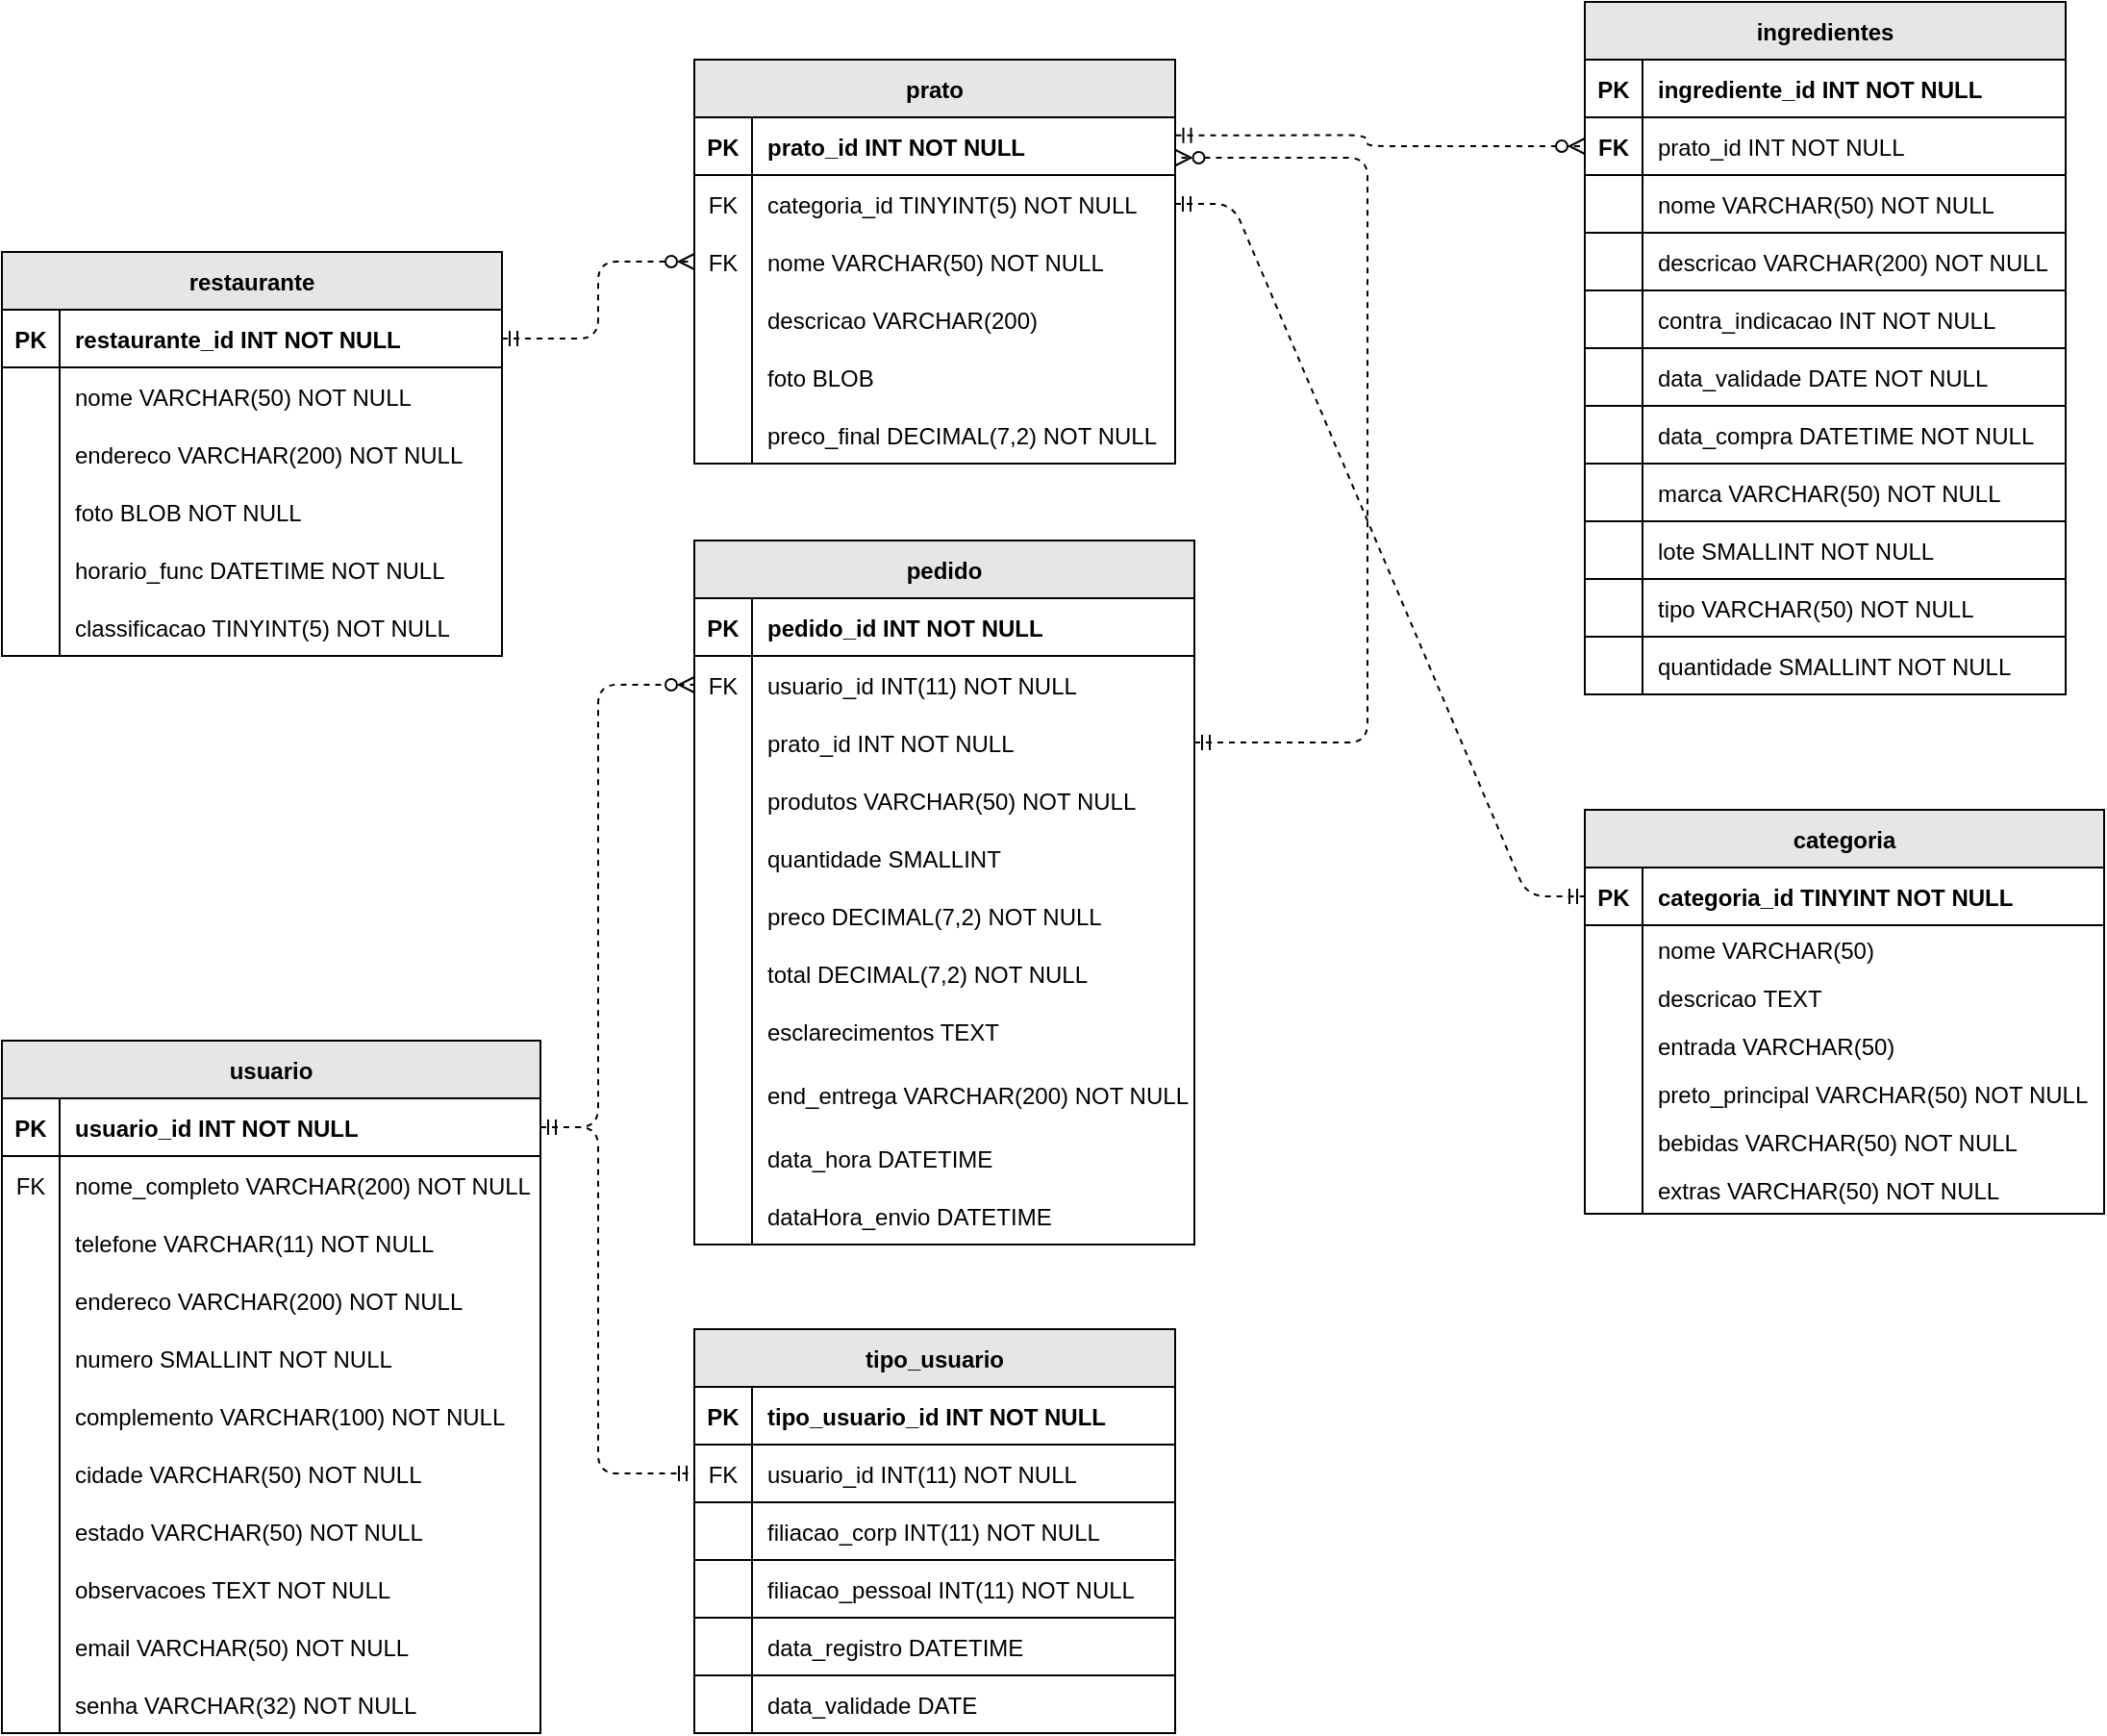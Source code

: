 <mxfile version="20.0.4" type="device"><diagram id="C5RBs43oDa-KdzZeNtuy" name="Page-1"><mxGraphModel dx="2642" dy="603" grid="1" gridSize="10" guides="1" tooltips="1" connect="1" arrows="1" fold="1" page="1" pageScale="1" pageWidth="827" pageHeight="1169" math="0" shadow="0"><root><mxCell id="WIyWlLk6GJQsqaUBKTNV-0"/><mxCell id="WIyWlLk6GJQsqaUBKTNV-1" parent="WIyWlLk6GJQsqaUBKTNV-0"/><mxCell id="gjnjmt6I-e0kpLmhtZP1-123" value="prato" style="shape=table;startSize=30;container=1;collapsible=1;childLayout=tableLayout;fixedRows=1;rowLines=0;fontStyle=1;align=center;resizeLast=1;fillColor=#E6E6E6;fontColor=#000000;strokeColor=#000000;" vertex="1" parent="WIyWlLk6GJQsqaUBKTNV-1"><mxGeometry x="-1290" y="40" width="250" height="210" as="geometry"><mxRectangle x="310" y="110" width="70" height="30" as="alternateBounds"/></mxGeometry></mxCell><mxCell id="gjnjmt6I-e0kpLmhtZP1-124" value="" style="shape=partialRectangle;collapsible=0;dropTarget=0;pointerEvents=0;fillColor=none;points=[[0,0.5],[1,0.5]];portConstraint=eastwest;top=0;left=0;right=0;bottom=1;" vertex="1" parent="gjnjmt6I-e0kpLmhtZP1-123"><mxGeometry y="30" width="250" height="30" as="geometry"/></mxCell><mxCell id="gjnjmt6I-e0kpLmhtZP1-125" value="PK" style="shape=partialRectangle;overflow=hidden;connectable=0;fillColor=none;top=0;left=0;bottom=0;right=0;fontStyle=1;" vertex="1" parent="gjnjmt6I-e0kpLmhtZP1-124"><mxGeometry width="30" height="30" as="geometry"><mxRectangle width="30" height="30" as="alternateBounds"/></mxGeometry></mxCell><mxCell id="gjnjmt6I-e0kpLmhtZP1-126" value="prato_id INT NOT NULL" style="shape=partialRectangle;overflow=hidden;connectable=0;fillColor=none;top=0;left=0;bottom=0;right=0;align=left;spacingLeft=6;fontStyle=1;" vertex="1" parent="gjnjmt6I-e0kpLmhtZP1-124"><mxGeometry x="30" width="220" height="30" as="geometry"><mxRectangle width="220" height="30" as="alternateBounds"/></mxGeometry></mxCell><mxCell id="gjnjmt6I-e0kpLmhtZP1-227" value="" style="shape=partialRectangle;collapsible=0;dropTarget=0;pointerEvents=0;fillColor=none;points=[[0,0.5],[1,0.5]];portConstraint=eastwest;top=0;left=0;right=0;bottom=0;" vertex="1" parent="gjnjmt6I-e0kpLmhtZP1-123"><mxGeometry y="60" width="250" height="30" as="geometry"/></mxCell><mxCell id="gjnjmt6I-e0kpLmhtZP1-228" value="FK" style="shape=partialRectangle;overflow=hidden;connectable=0;fillColor=none;top=0;left=0;bottom=0;right=0;" vertex="1" parent="gjnjmt6I-e0kpLmhtZP1-227"><mxGeometry width="30" height="30" as="geometry"><mxRectangle width="30" height="30" as="alternateBounds"/></mxGeometry></mxCell><mxCell id="gjnjmt6I-e0kpLmhtZP1-229" value="categoria_id TINYINT(5) NOT NULL" style="shape=partialRectangle;overflow=hidden;connectable=0;fillColor=none;top=0;left=0;bottom=0;right=0;align=left;spacingLeft=6;" vertex="1" parent="gjnjmt6I-e0kpLmhtZP1-227"><mxGeometry x="30" width="220" height="30" as="geometry"><mxRectangle width="220" height="30" as="alternateBounds"/></mxGeometry></mxCell><mxCell id="gjnjmt6I-e0kpLmhtZP1-130" value="" style="shape=partialRectangle;collapsible=0;dropTarget=0;pointerEvents=0;fillColor=none;points=[[0,0.5],[1,0.5]];portConstraint=eastwest;top=0;left=0;right=0;bottom=0;" vertex="1" parent="gjnjmt6I-e0kpLmhtZP1-123"><mxGeometry y="90" width="250" height="30" as="geometry"/></mxCell><mxCell id="gjnjmt6I-e0kpLmhtZP1-131" value="FK" style="shape=partialRectangle;overflow=hidden;connectable=0;fillColor=none;top=0;left=0;bottom=0;right=0;" vertex="1" parent="gjnjmt6I-e0kpLmhtZP1-130"><mxGeometry width="30" height="30" as="geometry"><mxRectangle width="30" height="30" as="alternateBounds"/></mxGeometry></mxCell><mxCell id="gjnjmt6I-e0kpLmhtZP1-132" value="nome VARCHAR(50) NOT NULL" style="shape=partialRectangle;overflow=hidden;connectable=0;fillColor=none;top=0;left=0;bottom=0;right=0;align=left;spacingLeft=6;" vertex="1" parent="gjnjmt6I-e0kpLmhtZP1-130"><mxGeometry x="30" width="220" height="30" as="geometry"><mxRectangle width="220" height="30" as="alternateBounds"/></mxGeometry></mxCell><mxCell id="gjnjmt6I-e0kpLmhtZP1-218" value="" style="shape=partialRectangle;collapsible=0;dropTarget=0;pointerEvents=0;fillColor=none;points=[[0,0.5],[1,0.5]];portConstraint=eastwest;top=0;left=0;right=0;bottom=0;" vertex="1" parent="gjnjmt6I-e0kpLmhtZP1-123"><mxGeometry y="120" width="250" height="30" as="geometry"/></mxCell><mxCell id="gjnjmt6I-e0kpLmhtZP1-219" value="" style="shape=partialRectangle;overflow=hidden;connectable=0;fillColor=none;top=0;left=0;bottom=0;right=0;" vertex="1" parent="gjnjmt6I-e0kpLmhtZP1-218"><mxGeometry width="30" height="30" as="geometry"><mxRectangle width="30" height="30" as="alternateBounds"/></mxGeometry></mxCell><mxCell id="gjnjmt6I-e0kpLmhtZP1-220" value="descricao VARCHAR(200)" style="shape=partialRectangle;overflow=hidden;connectable=0;fillColor=none;top=0;left=0;bottom=0;right=0;align=left;spacingLeft=6;" vertex="1" parent="gjnjmt6I-e0kpLmhtZP1-218"><mxGeometry x="30" width="220" height="30" as="geometry"><mxRectangle width="220" height="30" as="alternateBounds"/></mxGeometry></mxCell><mxCell id="gjnjmt6I-e0kpLmhtZP1-221" value="" style="shape=partialRectangle;collapsible=0;dropTarget=0;pointerEvents=0;fillColor=none;points=[[0,0.5],[1,0.5]];portConstraint=eastwest;top=0;left=0;right=0;bottom=0;" vertex="1" parent="gjnjmt6I-e0kpLmhtZP1-123"><mxGeometry y="150" width="250" height="30" as="geometry"/></mxCell><mxCell id="gjnjmt6I-e0kpLmhtZP1-222" value="" style="shape=partialRectangle;overflow=hidden;connectable=0;fillColor=none;top=0;left=0;bottom=0;right=0;" vertex="1" parent="gjnjmt6I-e0kpLmhtZP1-221"><mxGeometry width="30" height="30" as="geometry"><mxRectangle width="30" height="30" as="alternateBounds"/></mxGeometry></mxCell><mxCell id="gjnjmt6I-e0kpLmhtZP1-223" value="foto BLOB" style="shape=partialRectangle;overflow=hidden;connectable=0;fillColor=none;top=0;left=0;bottom=0;right=0;align=left;spacingLeft=6;" vertex="1" parent="gjnjmt6I-e0kpLmhtZP1-221"><mxGeometry x="30" width="220" height="30" as="geometry"><mxRectangle width="220" height="30" as="alternateBounds"/></mxGeometry></mxCell><mxCell id="gjnjmt6I-e0kpLmhtZP1-224" value="" style="shape=partialRectangle;collapsible=0;dropTarget=0;pointerEvents=0;fillColor=none;points=[[0,0.5],[1,0.5]];portConstraint=eastwest;top=0;left=0;right=0;bottom=0;" vertex="1" parent="gjnjmt6I-e0kpLmhtZP1-123"><mxGeometry y="180" width="250" height="30" as="geometry"/></mxCell><mxCell id="gjnjmt6I-e0kpLmhtZP1-225" value="" style="shape=partialRectangle;overflow=hidden;connectable=0;fillColor=none;top=0;left=0;bottom=0;right=0;" vertex="1" parent="gjnjmt6I-e0kpLmhtZP1-224"><mxGeometry width="30" height="30" as="geometry"><mxRectangle width="30" height="30" as="alternateBounds"/></mxGeometry></mxCell><mxCell id="gjnjmt6I-e0kpLmhtZP1-226" value="preco_final DECIMAL(7,2) NOT NULL" style="shape=partialRectangle;overflow=hidden;connectable=0;fillColor=none;top=0;left=0;bottom=0;right=0;align=left;spacingLeft=6;" vertex="1" parent="gjnjmt6I-e0kpLmhtZP1-224"><mxGeometry x="30" width="220" height="30" as="geometry"><mxRectangle width="220" height="30" as="alternateBounds"/></mxGeometry></mxCell><mxCell id="gjnjmt6I-e0kpLmhtZP1-133" value="restaurante" style="shape=table;startSize=30;container=10;collapsible=1;childLayout=tableLayout;fixedRows=1;rowLines=0;fontStyle=1;align=center;resizeLast=1;fillColor=#E6E6E6;strokeColor=#000000;" vertex="1" parent="WIyWlLk6GJQsqaUBKTNV-1"><mxGeometry x="-1650" y="140" width="260" height="210" as="geometry"><mxRectangle y="330" width="80" height="30" as="alternateBounds"/></mxGeometry></mxCell><mxCell id="gjnjmt6I-e0kpLmhtZP1-134" value="" style="shape=partialRectangle;collapsible=0;dropTarget=0;pointerEvents=0;fillColor=none;points=[[0,0.5],[1,0.5]];portConstraint=eastwest;top=0;left=0;right=0;bottom=1;" vertex="1" parent="gjnjmt6I-e0kpLmhtZP1-133"><mxGeometry y="30" width="260" height="30" as="geometry"/></mxCell><mxCell id="gjnjmt6I-e0kpLmhtZP1-135" value="PK" style="shape=partialRectangle;overflow=hidden;connectable=0;fillColor=none;top=0;left=0;bottom=0;right=0;fontStyle=1;" vertex="1" parent="gjnjmt6I-e0kpLmhtZP1-134"><mxGeometry width="30" height="30" as="geometry"><mxRectangle width="30" height="30" as="alternateBounds"/></mxGeometry></mxCell><mxCell id="gjnjmt6I-e0kpLmhtZP1-136" value="restaurante_id INT NOT NULL" style="shape=partialRectangle;overflow=hidden;connectable=0;fillColor=none;top=0;left=0;bottom=0;right=0;align=left;spacingLeft=6;fontStyle=1;" vertex="1" parent="gjnjmt6I-e0kpLmhtZP1-134"><mxGeometry x="30" width="230" height="30" as="geometry"><mxRectangle width="230" height="30" as="alternateBounds"/></mxGeometry></mxCell><mxCell id="gjnjmt6I-e0kpLmhtZP1-137" value="" style="shape=partialRectangle;collapsible=0;dropTarget=0;pointerEvents=0;fillColor=none;points=[[0,0.5],[1,0.5]];portConstraint=eastwest;top=0;left=0;right=0;bottom=0;" vertex="1" parent="gjnjmt6I-e0kpLmhtZP1-133"><mxGeometry y="60" width="260" height="30" as="geometry"/></mxCell><mxCell id="gjnjmt6I-e0kpLmhtZP1-138" value="" style="shape=partialRectangle;overflow=hidden;connectable=0;fillColor=none;top=0;left=0;bottom=0;right=0;" vertex="1" parent="gjnjmt6I-e0kpLmhtZP1-137"><mxGeometry width="30" height="30" as="geometry"><mxRectangle width="30" height="30" as="alternateBounds"/></mxGeometry></mxCell><mxCell id="gjnjmt6I-e0kpLmhtZP1-139" value="nome VARCHAR(50) NOT NULL" style="shape=partialRectangle;overflow=hidden;connectable=0;fillColor=none;top=0;left=0;bottom=0;right=0;align=left;spacingLeft=6;" vertex="1" parent="gjnjmt6I-e0kpLmhtZP1-137"><mxGeometry x="30" width="230" height="30" as="geometry"><mxRectangle width="230" height="30" as="alternateBounds"/></mxGeometry></mxCell><mxCell id="gjnjmt6I-e0kpLmhtZP1-206" value="" style="shape=partialRectangle;collapsible=0;dropTarget=0;pointerEvents=0;fillColor=none;points=[[0,0.5],[1,0.5]];portConstraint=eastwest;top=0;left=0;right=0;bottom=0;" vertex="1" parent="gjnjmt6I-e0kpLmhtZP1-133"><mxGeometry y="90" width="260" height="30" as="geometry"/></mxCell><mxCell id="gjnjmt6I-e0kpLmhtZP1-207" value="" style="shape=partialRectangle;overflow=hidden;connectable=0;fillColor=none;top=0;left=0;bottom=0;right=0;" vertex="1" parent="gjnjmt6I-e0kpLmhtZP1-206"><mxGeometry width="30" height="30" as="geometry"><mxRectangle width="30" height="30" as="alternateBounds"/></mxGeometry></mxCell><mxCell id="gjnjmt6I-e0kpLmhtZP1-208" value="endereco VARCHAR(200) NOT NULL" style="shape=partialRectangle;overflow=hidden;connectable=0;fillColor=none;top=0;left=0;bottom=0;right=0;align=left;spacingLeft=6;" vertex="1" parent="gjnjmt6I-e0kpLmhtZP1-206"><mxGeometry x="30" width="230" height="30" as="geometry"><mxRectangle width="230" height="30" as="alternateBounds"/></mxGeometry></mxCell><mxCell id="gjnjmt6I-e0kpLmhtZP1-209" value="" style="shape=partialRectangle;collapsible=0;dropTarget=0;pointerEvents=0;fillColor=none;points=[[0,0.5],[1,0.5]];portConstraint=eastwest;top=0;left=0;right=0;bottom=0;" vertex="1" parent="gjnjmt6I-e0kpLmhtZP1-133"><mxGeometry y="120" width="260" height="30" as="geometry"/></mxCell><mxCell id="gjnjmt6I-e0kpLmhtZP1-210" value="" style="shape=partialRectangle;overflow=hidden;connectable=0;fillColor=none;top=0;left=0;bottom=0;right=0;" vertex="1" parent="gjnjmt6I-e0kpLmhtZP1-209"><mxGeometry width="30" height="30" as="geometry"><mxRectangle width="30" height="30" as="alternateBounds"/></mxGeometry></mxCell><mxCell id="gjnjmt6I-e0kpLmhtZP1-211" value="foto BLOB NOT NULL" style="shape=partialRectangle;overflow=hidden;connectable=0;fillColor=none;top=0;left=0;bottom=0;right=0;align=left;spacingLeft=6;" vertex="1" parent="gjnjmt6I-e0kpLmhtZP1-209"><mxGeometry x="30" width="230" height="30" as="geometry"><mxRectangle width="230" height="30" as="alternateBounds"/></mxGeometry></mxCell><mxCell id="gjnjmt6I-e0kpLmhtZP1-212" value="" style="shape=partialRectangle;collapsible=0;dropTarget=0;pointerEvents=0;fillColor=none;points=[[0,0.5],[1,0.5]];portConstraint=eastwest;top=0;left=0;right=0;bottom=0;" vertex="1" parent="gjnjmt6I-e0kpLmhtZP1-133"><mxGeometry y="150" width="260" height="30" as="geometry"/></mxCell><mxCell id="gjnjmt6I-e0kpLmhtZP1-213" value="" style="shape=partialRectangle;overflow=hidden;connectable=0;fillColor=none;top=0;left=0;bottom=0;right=0;" vertex="1" parent="gjnjmt6I-e0kpLmhtZP1-212"><mxGeometry width="30" height="30" as="geometry"><mxRectangle width="30" height="30" as="alternateBounds"/></mxGeometry></mxCell><mxCell id="gjnjmt6I-e0kpLmhtZP1-214" value="horario_func DATETIME NOT NULL" style="shape=partialRectangle;overflow=hidden;connectable=0;fillColor=none;top=0;left=0;bottom=0;right=0;align=left;spacingLeft=6;" vertex="1" parent="gjnjmt6I-e0kpLmhtZP1-212"><mxGeometry x="30" width="230" height="30" as="geometry"><mxRectangle width="230" height="30" as="alternateBounds"/></mxGeometry></mxCell><mxCell id="gjnjmt6I-e0kpLmhtZP1-215" value="" style="shape=partialRectangle;collapsible=0;dropTarget=0;pointerEvents=0;fillColor=none;points=[[0,0.5],[1,0.5]];portConstraint=eastwest;top=0;left=0;right=0;bottom=0;" vertex="1" parent="gjnjmt6I-e0kpLmhtZP1-133"><mxGeometry y="180" width="260" height="30" as="geometry"/></mxCell><mxCell id="gjnjmt6I-e0kpLmhtZP1-216" value="" style="shape=partialRectangle;overflow=hidden;connectable=0;fillColor=none;top=0;left=0;bottom=0;right=0;" vertex="1" parent="gjnjmt6I-e0kpLmhtZP1-215"><mxGeometry width="30" height="30" as="geometry"><mxRectangle width="30" height="30" as="alternateBounds"/></mxGeometry></mxCell><mxCell id="gjnjmt6I-e0kpLmhtZP1-217" value="classificacao TINYINT(5) NOT NULL" style="shape=partialRectangle;overflow=hidden;connectable=0;fillColor=none;top=0;left=0;bottom=0;right=0;align=left;spacingLeft=6;" vertex="1" parent="gjnjmt6I-e0kpLmhtZP1-215"><mxGeometry x="30" width="230" height="30" as="geometry"><mxRectangle width="230" height="30" as="alternateBounds"/></mxGeometry></mxCell><mxCell id="gjnjmt6I-e0kpLmhtZP1-140" value="categoria" style="shape=table;startSize=30;container=1;collapsible=1;childLayout=tableLayout;fixedRows=1;rowLines=0;fontStyle=1;align=center;resizeLast=1;fillColor=#E6E6E6;strokeColor=#000000;" vertex="1" parent="WIyWlLk6GJQsqaUBKTNV-1"><mxGeometry x="-827" y="430" width="270" height="210" as="geometry"><mxRectangle x="670" y="330" width="70" height="30" as="alternateBounds"/></mxGeometry></mxCell><mxCell id="gjnjmt6I-e0kpLmhtZP1-141" value="" style="shape=partialRectangle;collapsible=0;dropTarget=0;pointerEvents=0;fillColor=none;points=[[0,0.5],[1,0.5]];portConstraint=eastwest;top=0;left=0;right=0;bottom=1;" vertex="1" parent="gjnjmt6I-e0kpLmhtZP1-140"><mxGeometry y="30" width="270" height="30" as="geometry"/></mxCell><mxCell id="gjnjmt6I-e0kpLmhtZP1-142" value="PK" style="shape=partialRectangle;overflow=hidden;connectable=0;fillColor=none;top=0;left=0;bottom=0;right=0;fontStyle=1;" vertex="1" parent="gjnjmt6I-e0kpLmhtZP1-141"><mxGeometry width="30" height="30" as="geometry"><mxRectangle width="30" height="30" as="alternateBounds"/></mxGeometry></mxCell><mxCell id="gjnjmt6I-e0kpLmhtZP1-143" value="categoria_id TINYINT NOT NULL" style="shape=partialRectangle;overflow=hidden;connectable=0;fillColor=none;top=0;left=0;bottom=0;right=0;align=left;spacingLeft=6;fontStyle=1;" vertex="1" parent="gjnjmt6I-e0kpLmhtZP1-141"><mxGeometry x="30" width="240" height="30" as="geometry"><mxRectangle width="240" height="30" as="alternateBounds"/></mxGeometry></mxCell><mxCell id="gjnjmt6I-e0kpLmhtZP1-272" value="" style="shape=partialRectangle;collapsible=0;dropTarget=0;pointerEvents=0;fillColor=none;points=[[0,0.5],[1,0.5]];portConstraint=eastwest;top=0;left=0;right=0;bottom=0;connectable=1;allowArrows=1;" vertex="1" parent="gjnjmt6I-e0kpLmhtZP1-140"><mxGeometry y="60" width="270" height="25" as="geometry"/></mxCell><mxCell id="gjnjmt6I-e0kpLmhtZP1-273" value="" style="shape=partialRectangle;overflow=hidden;connectable=0;fillColor=none;top=0;left=0;bottom=0;right=0;fontStyle=1;" vertex="1" parent="gjnjmt6I-e0kpLmhtZP1-272"><mxGeometry width="30" height="25" as="geometry"><mxRectangle width="30" height="25" as="alternateBounds"/></mxGeometry></mxCell><mxCell id="gjnjmt6I-e0kpLmhtZP1-274" value="nome VARCHAR(50)" style="shape=partialRectangle;overflow=hidden;connectable=0;fillColor=none;top=0;left=0;bottom=0;right=0;align=left;spacingLeft=6;fontStyle=0;" vertex="1" parent="gjnjmt6I-e0kpLmhtZP1-272"><mxGeometry x="30" width="240" height="25" as="geometry"><mxRectangle width="240" height="25" as="alternateBounds"/></mxGeometry></mxCell><mxCell id="gjnjmt6I-e0kpLmhtZP1-275" value="" style="shape=partialRectangle;collapsible=0;dropTarget=0;pointerEvents=0;fillColor=none;points=[[0,0.5],[1,0.5]];portConstraint=eastwest;top=0;left=0;right=0;bottom=0;" vertex="1" parent="gjnjmt6I-e0kpLmhtZP1-140"><mxGeometry y="85" width="270" height="25" as="geometry"/></mxCell><mxCell id="gjnjmt6I-e0kpLmhtZP1-276" value="" style="shape=partialRectangle;overflow=hidden;connectable=0;fillColor=none;top=0;left=0;bottom=0;right=0;fontStyle=1;" vertex="1" parent="gjnjmt6I-e0kpLmhtZP1-275"><mxGeometry width="30" height="25" as="geometry"><mxRectangle width="30" height="25" as="alternateBounds"/></mxGeometry></mxCell><mxCell id="gjnjmt6I-e0kpLmhtZP1-277" value="descricao TEXT" style="shape=partialRectangle;overflow=hidden;connectable=0;fillColor=none;top=0;left=0;bottom=0;right=0;align=left;spacingLeft=6;fontStyle=0;" vertex="1" parent="gjnjmt6I-e0kpLmhtZP1-275"><mxGeometry x="30" width="240" height="25" as="geometry"><mxRectangle width="240" height="25" as="alternateBounds"/></mxGeometry></mxCell><mxCell id="gjnjmt6I-e0kpLmhtZP1-278" value="" style="shape=partialRectangle;collapsible=0;dropTarget=0;pointerEvents=0;fillColor=none;points=[[0,0.5],[1,0.5]];portConstraint=eastwest;top=0;left=0;right=0;bottom=0;" vertex="1" parent="gjnjmt6I-e0kpLmhtZP1-140"><mxGeometry y="110" width="270" height="25" as="geometry"/></mxCell><mxCell id="gjnjmt6I-e0kpLmhtZP1-279" value="" style="shape=partialRectangle;overflow=hidden;connectable=0;fillColor=none;top=0;left=0;bottom=0;right=0;fontStyle=1;" vertex="1" parent="gjnjmt6I-e0kpLmhtZP1-278"><mxGeometry width="30" height="25" as="geometry"><mxRectangle width="30" height="25" as="alternateBounds"/></mxGeometry></mxCell><mxCell id="gjnjmt6I-e0kpLmhtZP1-280" value="entrada VARCHAR(50)" style="shape=partialRectangle;overflow=hidden;connectable=0;fillColor=none;top=0;left=0;bottom=0;right=0;align=left;spacingLeft=6;fontStyle=0;" vertex="1" parent="gjnjmt6I-e0kpLmhtZP1-278"><mxGeometry x="30" width="240" height="25" as="geometry"><mxRectangle width="240" height="25" as="alternateBounds"/></mxGeometry></mxCell><mxCell id="gjnjmt6I-e0kpLmhtZP1-281" value="" style="shape=partialRectangle;collapsible=0;dropTarget=0;pointerEvents=0;fillColor=none;points=[[0,0.5],[1,0.5]];portConstraint=eastwest;top=0;left=0;right=0;bottom=0;" vertex="1" parent="gjnjmt6I-e0kpLmhtZP1-140"><mxGeometry y="135" width="270" height="25" as="geometry"/></mxCell><mxCell id="gjnjmt6I-e0kpLmhtZP1-282" value="" style="shape=partialRectangle;overflow=hidden;connectable=0;fillColor=none;top=0;left=0;bottom=0;right=0;fontStyle=1;" vertex="1" parent="gjnjmt6I-e0kpLmhtZP1-281"><mxGeometry width="30" height="25" as="geometry"><mxRectangle width="30" height="25" as="alternateBounds"/></mxGeometry></mxCell><mxCell id="gjnjmt6I-e0kpLmhtZP1-283" value="preto_principal VARCHAR(50) NOT NULL" style="shape=partialRectangle;overflow=hidden;connectable=0;fillColor=none;top=0;left=0;bottom=0;right=0;align=left;spacingLeft=6;fontStyle=0;" vertex="1" parent="gjnjmt6I-e0kpLmhtZP1-281"><mxGeometry x="30" width="240" height="25" as="geometry"><mxRectangle width="240" height="25" as="alternateBounds"/></mxGeometry></mxCell><mxCell id="gjnjmt6I-e0kpLmhtZP1-284" value="" style="shape=partialRectangle;collapsible=0;dropTarget=0;pointerEvents=0;fillColor=none;points=[[0,0.5],[1,0.5]];portConstraint=eastwest;top=0;left=0;right=0;bottom=0;" vertex="1" parent="gjnjmt6I-e0kpLmhtZP1-140"><mxGeometry y="160" width="270" height="25" as="geometry"/></mxCell><mxCell id="gjnjmt6I-e0kpLmhtZP1-285" value="" style="shape=partialRectangle;overflow=hidden;connectable=0;fillColor=none;top=0;left=0;bottom=0;right=0;fontStyle=1;" vertex="1" parent="gjnjmt6I-e0kpLmhtZP1-284"><mxGeometry width="30" height="25" as="geometry"><mxRectangle width="30" height="25" as="alternateBounds"/></mxGeometry></mxCell><mxCell id="gjnjmt6I-e0kpLmhtZP1-286" value="bebidas VARCHAR(50) NOT NULL" style="shape=partialRectangle;overflow=hidden;connectable=0;fillColor=none;top=0;left=0;bottom=0;right=0;align=left;spacingLeft=6;fontStyle=0;" vertex="1" parent="gjnjmt6I-e0kpLmhtZP1-284"><mxGeometry x="30" width="240" height="25" as="geometry"><mxRectangle width="240" height="25" as="alternateBounds"/></mxGeometry></mxCell><mxCell id="gjnjmt6I-e0kpLmhtZP1-287" value="" style="shape=partialRectangle;collapsible=0;dropTarget=0;pointerEvents=0;fillColor=none;points=[[0,0.5],[1,0.5]];portConstraint=eastwest;top=0;left=0;right=0;bottom=0;" vertex="1" parent="gjnjmt6I-e0kpLmhtZP1-140"><mxGeometry y="185" width="270" height="25" as="geometry"/></mxCell><mxCell id="gjnjmt6I-e0kpLmhtZP1-288" value="" style="shape=partialRectangle;overflow=hidden;connectable=0;fillColor=none;top=0;left=0;bottom=0;right=0;fontStyle=1;" vertex="1" parent="gjnjmt6I-e0kpLmhtZP1-287"><mxGeometry width="30" height="25" as="geometry"><mxRectangle width="30" height="25" as="alternateBounds"/></mxGeometry></mxCell><mxCell id="gjnjmt6I-e0kpLmhtZP1-289" value="extras VARCHAR(50) NOT NULL" style="shape=partialRectangle;overflow=hidden;connectable=0;fillColor=none;top=0;left=0;bottom=0;right=0;align=left;spacingLeft=6;fontStyle=0;" vertex="1" parent="gjnjmt6I-e0kpLmhtZP1-287"><mxGeometry x="30" width="240" height="25" as="geometry"><mxRectangle width="240" height="25" as="alternateBounds"/></mxGeometry></mxCell><mxCell id="gjnjmt6I-e0kpLmhtZP1-147" value="pedido" style="shape=table;startSize=30;container=6;collapsible=1;childLayout=tableLayout;fixedRows=1;rowLines=0;fontStyle=1;align=center;resizeLast=1;fillColor=#E6E6E6;strokeColor=#000000;fontColor=#000000;" vertex="1" parent="WIyWlLk6GJQsqaUBKTNV-1"><mxGeometry x="-1290" y="290" width="260" height="366" as="geometry"><mxRectangle x="310" y="270" width="110" height="30" as="alternateBounds"/></mxGeometry></mxCell><mxCell id="gjnjmt6I-e0kpLmhtZP1-148" value="" style="shape=partialRectangle;collapsible=0;dropTarget=0;pointerEvents=0;fillColor=none;points=[[0,0.5],[1,0.5]];portConstraint=eastwest;top=0;left=0;right=0;bottom=1;" vertex="1" parent="gjnjmt6I-e0kpLmhtZP1-147"><mxGeometry y="30" width="260" height="30" as="geometry"/></mxCell><mxCell id="gjnjmt6I-e0kpLmhtZP1-149" value="PK" style="shape=partialRectangle;overflow=hidden;connectable=0;fillColor=none;top=0;left=0;bottom=0;right=0;fontStyle=1;" vertex="1" parent="gjnjmt6I-e0kpLmhtZP1-148"><mxGeometry width="30" height="30" as="geometry"><mxRectangle width="30" height="30" as="alternateBounds"/></mxGeometry></mxCell><mxCell id="gjnjmt6I-e0kpLmhtZP1-150" value="pedido_id INT NOT NULL" style="shape=partialRectangle;overflow=hidden;connectable=0;fillColor=none;top=0;left=0;bottom=0;right=0;align=left;spacingLeft=6;fontStyle=1;" vertex="1" parent="gjnjmt6I-e0kpLmhtZP1-148"><mxGeometry x="30" width="230" height="30" as="geometry"><mxRectangle width="230" height="30" as="alternateBounds"/></mxGeometry></mxCell><mxCell id="gjnjmt6I-e0kpLmhtZP1-364" value="" style="shape=partialRectangle;collapsible=0;dropTarget=0;pointerEvents=0;fillColor=none;points=[[0,0.5],[1,0.5]];portConstraint=eastwest;top=0;left=0;right=0;bottom=0;" vertex="1" parent="gjnjmt6I-e0kpLmhtZP1-147"><mxGeometry y="60" width="260" height="30" as="geometry"/></mxCell><mxCell id="gjnjmt6I-e0kpLmhtZP1-365" value="FK" style="shape=partialRectangle;overflow=hidden;connectable=0;fillColor=none;top=0;left=0;bottom=0;right=0;" vertex="1" parent="gjnjmt6I-e0kpLmhtZP1-364"><mxGeometry width="30" height="30" as="geometry"><mxRectangle width="30" height="30" as="alternateBounds"/></mxGeometry></mxCell><mxCell id="gjnjmt6I-e0kpLmhtZP1-366" value="usuario_id INT(11) NOT NULL" style="shape=partialRectangle;overflow=hidden;connectable=0;fillColor=none;top=0;left=0;bottom=0;right=0;align=left;spacingLeft=6;sketch=0;shadow=0;" vertex="1" parent="gjnjmt6I-e0kpLmhtZP1-364"><mxGeometry x="30" width="230" height="30" as="geometry"><mxRectangle width="230" height="30" as="alternateBounds"/></mxGeometry></mxCell><mxCell id="gjnjmt6I-e0kpLmhtZP1-370" value="" style="shape=partialRectangle;collapsible=0;dropTarget=0;pointerEvents=0;fillColor=none;points=[[0,0.5],[1,0.5]];portConstraint=eastwest;top=0;left=0;right=0;bottom=0;" vertex="1" parent="gjnjmt6I-e0kpLmhtZP1-147"><mxGeometry y="90" width="260" height="30" as="geometry"/></mxCell><mxCell id="gjnjmt6I-e0kpLmhtZP1-371" value="" style="shape=partialRectangle;overflow=hidden;connectable=0;fillColor=none;top=0;left=0;bottom=0;right=0;" vertex="1" parent="gjnjmt6I-e0kpLmhtZP1-370"><mxGeometry width="30" height="30" as="geometry"><mxRectangle width="30" height="30" as="alternateBounds"/></mxGeometry></mxCell><mxCell id="gjnjmt6I-e0kpLmhtZP1-372" value="prato_id INT NOT NULL" style="shape=partialRectangle;overflow=hidden;connectable=0;fillColor=none;top=0;left=0;bottom=0;right=0;align=left;spacingLeft=6;sketch=0;shadow=0;" vertex="1" parent="gjnjmt6I-e0kpLmhtZP1-370"><mxGeometry x="30" width="230" height="30" as="geometry"><mxRectangle width="230" height="30" as="alternateBounds"/></mxGeometry></mxCell><mxCell id="gjnjmt6I-e0kpLmhtZP1-290" value="" style="shape=partialRectangle;collapsible=0;dropTarget=0;pointerEvents=0;fillColor=none;points=[[0,0.5],[1,0.5]];portConstraint=eastwest;top=0;left=0;right=0;bottom=0;" vertex="1" parent="gjnjmt6I-e0kpLmhtZP1-147"><mxGeometry y="120" width="260" height="30" as="geometry"/></mxCell><mxCell id="gjnjmt6I-e0kpLmhtZP1-291" value="" style="shape=partialRectangle;overflow=hidden;connectable=0;fillColor=none;top=0;left=0;bottom=0;right=0;" vertex="1" parent="gjnjmt6I-e0kpLmhtZP1-290"><mxGeometry width="30" height="30" as="geometry"><mxRectangle width="30" height="30" as="alternateBounds"/></mxGeometry></mxCell><mxCell id="gjnjmt6I-e0kpLmhtZP1-292" value="produtos VARCHAR(50) NOT NULL" style="shape=partialRectangle;overflow=hidden;connectable=0;fillColor=none;top=0;left=0;bottom=0;right=0;align=left;spacingLeft=6;sketch=0;shadow=0;" vertex="1" parent="gjnjmt6I-e0kpLmhtZP1-290"><mxGeometry x="30" width="230" height="30" as="geometry"><mxRectangle width="230" height="30" as="alternateBounds"/></mxGeometry></mxCell><mxCell id="gjnjmt6I-e0kpLmhtZP1-293" value="" style="shape=partialRectangle;collapsible=0;dropTarget=0;pointerEvents=0;fillColor=none;points=[[0,0.5],[1,0.5]];portConstraint=eastwest;top=0;left=0;right=0;bottom=0;" vertex="1" parent="gjnjmt6I-e0kpLmhtZP1-147"><mxGeometry y="150" width="260" height="30" as="geometry"/></mxCell><mxCell id="gjnjmt6I-e0kpLmhtZP1-294" value="" style="shape=partialRectangle;overflow=hidden;connectable=0;fillColor=none;top=0;left=0;bottom=0;right=0;" vertex="1" parent="gjnjmt6I-e0kpLmhtZP1-293"><mxGeometry width="30" height="30" as="geometry"><mxRectangle width="30" height="30" as="alternateBounds"/></mxGeometry></mxCell><mxCell id="gjnjmt6I-e0kpLmhtZP1-295" value="quantidade SMALLINT" style="shape=partialRectangle;overflow=hidden;connectable=0;fillColor=none;top=0;left=0;bottom=0;right=0;align=left;spacingLeft=6;sketch=0;shadow=0;" vertex="1" parent="gjnjmt6I-e0kpLmhtZP1-293"><mxGeometry x="30" width="230" height="30" as="geometry"><mxRectangle width="230" height="30" as="alternateBounds"/></mxGeometry></mxCell><mxCell id="gjnjmt6I-e0kpLmhtZP1-296" value="" style="shape=partialRectangle;collapsible=0;dropTarget=0;pointerEvents=0;fillColor=none;points=[[0,0.5],[1,0.5]];portConstraint=eastwest;top=0;left=0;right=0;bottom=0;" vertex="1" parent="gjnjmt6I-e0kpLmhtZP1-147"><mxGeometry y="180" width="260" height="30" as="geometry"/></mxCell><mxCell id="gjnjmt6I-e0kpLmhtZP1-297" value="" style="shape=partialRectangle;overflow=hidden;connectable=0;fillColor=none;top=0;left=0;bottom=0;right=0;" vertex="1" parent="gjnjmt6I-e0kpLmhtZP1-296"><mxGeometry width="30" height="30" as="geometry"><mxRectangle width="30" height="30" as="alternateBounds"/></mxGeometry></mxCell><mxCell id="gjnjmt6I-e0kpLmhtZP1-298" value="preco DECIMAL(7,2) NOT NULL" style="shape=partialRectangle;overflow=hidden;connectable=0;fillColor=none;top=0;left=0;bottom=0;right=0;align=left;spacingLeft=6;sketch=0;shadow=0;" vertex="1" parent="gjnjmt6I-e0kpLmhtZP1-296"><mxGeometry x="30" width="230" height="30" as="geometry"><mxRectangle width="230" height="30" as="alternateBounds"/></mxGeometry></mxCell><mxCell id="gjnjmt6I-e0kpLmhtZP1-299" value="" style="shape=partialRectangle;collapsible=0;dropTarget=0;pointerEvents=0;fillColor=none;points=[[0,0.5],[1,0.5]];portConstraint=eastwest;top=0;left=0;right=0;bottom=0;" vertex="1" parent="gjnjmt6I-e0kpLmhtZP1-147"><mxGeometry y="210" width="260" height="30" as="geometry"/></mxCell><mxCell id="gjnjmt6I-e0kpLmhtZP1-300" value="" style="shape=partialRectangle;overflow=hidden;connectable=0;fillColor=none;top=0;left=0;bottom=0;right=0;" vertex="1" parent="gjnjmt6I-e0kpLmhtZP1-299"><mxGeometry width="30" height="30" as="geometry"><mxRectangle width="30" height="30" as="alternateBounds"/></mxGeometry></mxCell><mxCell id="gjnjmt6I-e0kpLmhtZP1-301" value="total DECIMAL(7,2) NOT NULL" style="shape=partialRectangle;overflow=hidden;connectable=0;fillColor=none;top=0;left=0;bottom=0;right=0;align=left;spacingLeft=6;sketch=0;shadow=0;" vertex="1" parent="gjnjmt6I-e0kpLmhtZP1-299"><mxGeometry x="30" width="230" height="30" as="geometry"><mxRectangle width="230" height="30" as="alternateBounds"/></mxGeometry></mxCell><mxCell id="gjnjmt6I-e0kpLmhtZP1-302" value="" style="shape=partialRectangle;collapsible=0;dropTarget=0;pointerEvents=0;fillColor=none;points=[[0,0.5],[1,0.5]];portConstraint=eastwest;top=0;left=0;right=0;bottom=0;" vertex="1" parent="gjnjmt6I-e0kpLmhtZP1-147"><mxGeometry y="240" width="260" height="30" as="geometry"/></mxCell><mxCell id="gjnjmt6I-e0kpLmhtZP1-303" value="" style="shape=partialRectangle;overflow=hidden;connectable=0;fillColor=none;top=0;left=0;bottom=0;right=0;" vertex="1" parent="gjnjmt6I-e0kpLmhtZP1-302"><mxGeometry width="30" height="30" as="geometry"><mxRectangle width="30" height="30" as="alternateBounds"/></mxGeometry></mxCell><mxCell id="gjnjmt6I-e0kpLmhtZP1-304" value="esclarecimentos TEXT" style="shape=partialRectangle;overflow=hidden;connectable=0;fillColor=none;top=0;left=0;bottom=0;right=0;align=left;spacingLeft=6;sketch=0;shadow=0;" vertex="1" parent="gjnjmt6I-e0kpLmhtZP1-302"><mxGeometry x="30" width="230" height="30" as="geometry"><mxRectangle width="230" height="30" as="alternateBounds"/></mxGeometry></mxCell><mxCell id="gjnjmt6I-e0kpLmhtZP1-305" value="" style="shape=partialRectangle;collapsible=0;dropTarget=0;pointerEvents=0;fillColor=none;points=[[0,0.5],[1,0.5]];portConstraint=eastwest;top=0;left=0;right=0;bottom=0;" vertex="1" parent="gjnjmt6I-e0kpLmhtZP1-147"><mxGeometry y="270" width="260" height="36" as="geometry"/></mxCell><mxCell id="gjnjmt6I-e0kpLmhtZP1-306" value="" style="shape=partialRectangle;overflow=hidden;connectable=0;fillColor=none;top=0;left=0;bottom=0;right=0;" vertex="1" parent="gjnjmt6I-e0kpLmhtZP1-305"><mxGeometry width="30" height="36" as="geometry"><mxRectangle width="30" height="36" as="alternateBounds"/></mxGeometry></mxCell><mxCell id="gjnjmt6I-e0kpLmhtZP1-307" value="end_entrega VARCHAR(200) NOT NULL" style="shape=partialRectangle;overflow=hidden;connectable=0;fillColor=none;top=0;left=0;bottom=0;right=0;align=left;spacingLeft=6;sketch=0;shadow=0;" vertex="1" parent="gjnjmt6I-e0kpLmhtZP1-305"><mxGeometry x="30" width="230" height="36" as="geometry"><mxRectangle width="230" height="36" as="alternateBounds"/></mxGeometry></mxCell><mxCell id="gjnjmt6I-e0kpLmhtZP1-151" value="" style="shape=partialRectangle;collapsible=0;dropTarget=0;pointerEvents=0;fillColor=none;points=[[0,0.5],[1,0.5]];portConstraint=eastwest;top=0;left=0;right=0;bottom=0;" vertex="1" parent="gjnjmt6I-e0kpLmhtZP1-147"><mxGeometry y="306" width="260" height="30" as="geometry"/></mxCell><mxCell id="gjnjmt6I-e0kpLmhtZP1-152" value="" style="shape=partialRectangle;overflow=hidden;connectable=0;fillColor=none;top=0;left=0;bottom=0;right=0;" vertex="1" parent="gjnjmt6I-e0kpLmhtZP1-151"><mxGeometry width="30" height="30" as="geometry"><mxRectangle width="30" height="30" as="alternateBounds"/></mxGeometry></mxCell><mxCell id="gjnjmt6I-e0kpLmhtZP1-153" value="data_hora DATETIME" style="shape=partialRectangle;overflow=hidden;connectable=0;fillColor=none;top=0;left=0;bottom=0;right=0;align=left;spacingLeft=6;sketch=0;shadow=0;" vertex="1" parent="gjnjmt6I-e0kpLmhtZP1-151"><mxGeometry x="30" width="230" height="30" as="geometry"><mxRectangle width="230" height="30" as="alternateBounds"/></mxGeometry></mxCell><mxCell id="gjnjmt6I-e0kpLmhtZP1-308" value="" style="shape=partialRectangle;collapsible=0;dropTarget=0;pointerEvents=0;fillColor=none;points=[[0,0.5],[1,0.5]];portConstraint=eastwest;top=0;left=0;right=0;bottom=0;" vertex="1" parent="gjnjmt6I-e0kpLmhtZP1-147"><mxGeometry y="336" width="260" height="30" as="geometry"/></mxCell><mxCell id="gjnjmt6I-e0kpLmhtZP1-309" value="" style="shape=partialRectangle;overflow=hidden;connectable=0;fillColor=none;top=0;left=0;bottom=0;right=0;" vertex="1" parent="gjnjmt6I-e0kpLmhtZP1-308"><mxGeometry width="30" height="30" as="geometry"><mxRectangle width="30" height="30" as="alternateBounds"/></mxGeometry></mxCell><mxCell id="gjnjmt6I-e0kpLmhtZP1-310" value="dataHora_envio DATETIME" style="shape=partialRectangle;overflow=hidden;connectable=0;fillColor=none;top=0;left=0;bottom=0;right=0;align=left;spacingLeft=6;sketch=0;shadow=0;" vertex="1" parent="gjnjmt6I-e0kpLmhtZP1-308"><mxGeometry x="30" width="230" height="30" as="geometry"><mxRectangle width="230" height="30" as="alternateBounds"/></mxGeometry></mxCell><mxCell id="gjnjmt6I-e0kpLmhtZP1-157" value="" style="edgeStyle=entityRelationEdgeStyle;fontSize=12;html=1;endArrow=ERmandOne;startArrow=ERmandOne;exitX=1;exitY=0.5;exitDx=0;exitDy=0;entryX=0;entryY=0.5;entryDx=0;entryDy=0;dashed=1;endFill=0;" edge="1" parent="WIyWlLk6GJQsqaUBKTNV-1" source="gjnjmt6I-e0kpLmhtZP1-227" target="gjnjmt6I-e0kpLmhtZP1-141"><mxGeometry width="100" height="100" relative="1" as="geometry"><mxPoint x="-1020" y="275" as="sourcePoint"/><mxPoint x="-970" y="230" as="targetPoint"/></mxGeometry></mxCell><mxCell id="gjnjmt6I-e0kpLmhtZP1-160" value="usuario" style="shape=table;startSize=30;container=1;collapsible=1;childLayout=tableLayout;fixedRows=1;rowLines=0;fontStyle=1;align=center;resizeLast=1;fillColor=#E6E6E6;strokeColor=#000000;fontColor=#000000;" vertex="1" parent="WIyWlLk6GJQsqaUBKTNV-1"><mxGeometry x="-1650" y="550" width="280" height="360" as="geometry"><mxRectangle y="500" width="70" height="30" as="alternateBounds"/></mxGeometry></mxCell><mxCell id="gjnjmt6I-e0kpLmhtZP1-161" value="" style="shape=partialRectangle;collapsible=0;dropTarget=0;pointerEvents=0;fillColor=none;points=[[0,0.5],[1,0.5]];portConstraint=eastwest;top=0;left=0;right=0;bottom=1;" vertex="1" parent="gjnjmt6I-e0kpLmhtZP1-160"><mxGeometry y="30" width="280" height="30" as="geometry"/></mxCell><mxCell id="gjnjmt6I-e0kpLmhtZP1-162" value="PK" style="shape=partialRectangle;overflow=hidden;connectable=0;fillColor=none;top=0;left=0;bottom=0;right=0;fontStyle=1;" vertex="1" parent="gjnjmt6I-e0kpLmhtZP1-161"><mxGeometry width="30" height="30" as="geometry"><mxRectangle width="30" height="30" as="alternateBounds"/></mxGeometry></mxCell><mxCell id="gjnjmt6I-e0kpLmhtZP1-163" value="usuario_id INT NOT NULL" style="shape=partialRectangle;overflow=hidden;connectable=0;fillColor=none;top=0;left=0;bottom=0;right=0;align=left;spacingLeft=6;fontStyle=1;" vertex="1" parent="gjnjmt6I-e0kpLmhtZP1-161"><mxGeometry x="30" width="250" height="30" as="geometry"><mxRectangle width="250" height="30" as="alternateBounds"/></mxGeometry></mxCell><mxCell id="gjnjmt6I-e0kpLmhtZP1-230" value="" style="shape=partialRectangle;collapsible=0;dropTarget=0;pointerEvents=0;fillColor=none;points=[[0,0.5],[1,0.5]];portConstraint=eastwest;top=0;left=0;right=0;bottom=0;" vertex="1" parent="gjnjmt6I-e0kpLmhtZP1-160"><mxGeometry y="60" width="280" height="30" as="geometry"/></mxCell><mxCell id="gjnjmt6I-e0kpLmhtZP1-231" value="FK" style="shape=partialRectangle;overflow=hidden;connectable=0;fillColor=none;top=0;left=0;bottom=0;right=0;" vertex="1" parent="gjnjmt6I-e0kpLmhtZP1-230"><mxGeometry width="30" height="30" as="geometry"><mxRectangle width="30" height="30" as="alternateBounds"/></mxGeometry></mxCell><mxCell id="gjnjmt6I-e0kpLmhtZP1-232" value="nome_completo VARCHAR(200) NOT NULL" style="shape=partialRectangle;overflow=hidden;connectable=0;fillColor=none;top=0;left=0;bottom=0;right=0;align=left;spacingLeft=6;" vertex="1" parent="gjnjmt6I-e0kpLmhtZP1-230"><mxGeometry x="30" width="250" height="30" as="geometry"><mxRectangle width="250" height="30" as="alternateBounds"/></mxGeometry></mxCell><mxCell id="gjnjmt6I-e0kpLmhtZP1-236" value="" style="shape=partialRectangle;collapsible=0;dropTarget=0;pointerEvents=0;fillColor=none;points=[[0,0.5],[1,0.5]];portConstraint=eastwest;top=0;left=0;right=0;bottom=0;" vertex="1" parent="gjnjmt6I-e0kpLmhtZP1-160"><mxGeometry y="90" width="280" height="30" as="geometry"/></mxCell><mxCell id="gjnjmt6I-e0kpLmhtZP1-237" value="" style="shape=partialRectangle;overflow=hidden;connectable=0;fillColor=none;top=0;left=0;bottom=0;right=0;" vertex="1" parent="gjnjmt6I-e0kpLmhtZP1-236"><mxGeometry width="30" height="30" as="geometry"><mxRectangle width="30" height="30" as="alternateBounds"/></mxGeometry></mxCell><mxCell id="gjnjmt6I-e0kpLmhtZP1-238" value="telefone VARCHAR(11) NOT NULL" style="shape=partialRectangle;overflow=hidden;connectable=0;fillColor=none;top=0;left=0;bottom=0;right=0;align=left;spacingLeft=6;" vertex="1" parent="gjnjmt6I-e0kpLmhtZP1-236"><mxGeometry x="30" width="250" height="30" as="geometry"><mxRectangle width="250" height="30" as="alternateBounds"/></mxGeometry></mxCell><mxCell id="gjnjmt6I-e0kpLmhtZP1-239" value="" style="shape=partialRectangle;collapsible=0;dropTarget=0;pointerEvents=0;fillColor=none;points=[[0,0.5],[1,0.5]];portConstraint=eastwest;top=0;left=0;right=0;bottom=0;" vertex="1" parent="gjnjmt6I-e0kpLmhtZP1-160"><mxGeometry y="120" width="280" height="30" as="geometry"/></mxCell><mxCell id="gjnjmt6I-e0kpLmhtZP1-240" value="" style="shape=partialRectangle;overflow=hidden;connectable=0;fillColor=none;top=0;left=0;bottom=0;right=0;" vertex="1" parent="gjnjmt6I-e0kpLmhtZP1-239"><mxGeometry width="30" height="30" as="geometry"><mxRectangle width="30" height="30" as="alternateBounds"/></mxGeometry></mxCell><mxCell id="gjnjmt6I-e0kpLmhtZP1-241" value="endereco VARCHAR(200) NOT NULL" style="shape=partialRectangle;overflow=hidden;connectable=0;fillColor=none;top=0;left=0;bottom=0;right=0;align=left;spacingLeft=6;" vertex="1" parent="gjnjmt6I-e0kpLmhtZP1-239"><mxGeometry x="30" width="250" height="30" as="geometry"><mxRectangle width="250" height="30" as="alternateBounds"/></mxGeometry></mxCell><mxCell id="gjnjmt6I-e0kpLmhtZP1-242" value="" style="shape=partialRectangle;collapsible=0;dropTarget=0;pointerEvents=0;fillColor=none;points=[[0,0.5],[1,0.5]];portConstraint=eastwest;top=0;left=0;right=0;bottom=0;" vertex="1" parent="gjnjmt6I-e0kpLmhtZP1-160"><mxGeometry y="150" width="280" height="30" as="geometry"/></mxCell><mxCell id="gjnjmt6I-e0kpLmhtZP1-243" value="" style="shape=partialRectangle;overflow=hidden;connectable=0;fillColor=none;top=0;left=0;bottom=0;right=0;" vertex="1" parent="gjnjmt6I-e0kpLmhtZP1-242"><mxGeometry width="30" height="30" as="geometry"><mxRectangle width="30" height="30" as="alternateBounds"/></mxGeometry></mxCell><mxCell id="gjnjmt6I-e0kpLmhtZP1-244" value="numero SMALLINT NOT NULL" style="shape=partialRectangle;overflow=hidden;connectable=0;fillColor=none;top=0;left=0;bottom=0;right=0;align=left;spacingLeft=6;" vertex="1" parent="gjnjmt6I-e0kpLmhtZP1-242"><mxGeometry x="30" width="250" height="30" as="geometry"><mxRectangle width="250" height="30" as="alternateBounds"/></mxGeometry></mxCell><mxCell id="gjnjmt6I-e0kpLmhtZP1-245" value="" style="shape=partialRectangle;collapsible=0;dropTarget=0;pointerEvents=0;fillColor=none;points=[[0,0.5],[1,0.5]];portConstraint=eastwest;top=0;left=0;right=0;bottom=0;" vertex="1" parent="gjnjmt6I-e0kpLmhtZP1-160"><mxGeometry y="180" width="280" height="30" as="geometry"/></mxCell><mxCell id="gjnjmt6I-e0kpLmhtZP1-246" value="" style="shape=partialRectangle;overflow=hidden;connectable=0;fillColor=none;top=0;left=0;bottom=0;right=0;" vertex="1" parent="gjnjmt6I-e0kpLmhtZP1-245"><mxGeometry width="30" height="30" as="geometry"><mxRectangle width="30" height="30" as="alternateBounds"/></mxGeometry></mxCell><mxCell id="gjnjmt6I-e0kpLmhtZP1-247" value="complemento VARCHAR(100) NOT NULL" style="shape=partialRectangle;overflow=hidden;connectable=0;fillColor=none;top=0;left=0;bottom=0;right=0;align=left;spacingLeft=6;" vertex="1" parent="gjnjmt6I-e0kpLmhtZP1-245"><mxGeometry x="30" width="250" height="30" as="geometry"><mxRectangle width="250" height="30" as="alternateBounds"/></mxGeometry></mxCell><mxCell id="gjnjmt6I-e0kpLmhtZP1-248" value="" style="shape=partialRectangle;collapsible=0;dropTarget=0;pointerEvents=0;fillColor=none;points=[[0,0.5],[1,0.5]];portConstraint=eastwest;top=0;left=0;right=0;bottom=0;" vertex="1" parent="gjnjmt6I-e0kpLmhtZP1-160"><mxGeometry y="210" width="280" height="30" as="geometry"/></mxCell><mxCell id="gjnjmt6I-e0kpLmhtZP1-249" value="" style="shape=partialRectangle;overflow=hidden;connectable=0;fillColor=none;top=0;left=0;bottom=0;right=0;" vertex="1" parent="gjnjmt6I-e0kpLmhtZP1-248"><mxGeometry width="30" height="30" as="geometry"><mxRectangle width="30" height="30" as="alternateBounds"/></mxGeometry></mxCell><mxCell id="gjnjmt6I-e0kpLmhtZP1-250" value="cidade VARCHAR(50) NOT NULL" style="shape=partialRectangle;overflow=hidden;connectable=0;fillColor=none;top=0;left=0;bottom=0;right=0;align=left;spacingLeft=6;" vertex="1" parent="gjnjmt6I-e0kpLmhtZP1-248"><mxGeometry x="30" width="250" height="30" as="geometry"><mxRectangle width="250" height="30" as="alternateBounds"/></mxGeometry></mxCell><mxCell id="gjnjmt6I-e0kpLmhtZP1-251" value="" style="shape=partialRectangle;collapsible=0;dropTarget=0;pointerEvents=0;fillColor=none;points=[[0,0.5],[1,0.5]];portConstraint=eastwest;top=0;left=0;right=0;bottom=0;" vertex="1" parent="gjnjmt6I-e0kpLmhtZP1-160"><mxGeometry y="240" width="280" height="30" as="geometry"/></mxCell><mxCell id="gjnjmt6I-e0kpLmhtZP1-252" value="" style="shape=partialRectangle;overflow=hidden;connectable=0;fillColor=none;top=0;left=0;bottom=0;right=0;" vertex="1" parent="gjnjmt6I-e0kpLmhtZP1-251"><mxGeometry width="30" height="30" as="geometry"><mxRectangle width="30" height="30" as="alternateBounds"/></mxGeometry></mxCell><mxCell id="gjnjmt6I-e0kpLmhtZP1-253" value="estado VARCHAR(50) NOT NULL" style="shape=partialRectangle;overflow=hidden;connectable=0;fillColor=none;top=0;left=0;bottom=0;right=0;align=left;spacingLeft=6;" vertex="1" parent="gjnjmt6I-e0kpLmhtZP1-251"><mxGeometry x="30" width="250" height="30" as="geometry"><mxRectangle width="250" height="30" as="alternateBounds"/></mxGeometry></mxCell><mxCell id="gjnjmt6I-e0kpLmhtZP1-254" value="" style="shape=partialRectangle;collapsible=0;dropTarget=0;pointerEvents=0;fillColor=none;points=[[0,0.5],[1,0.5]];portConstraint=eastwest;top=0;left=0;right=0;bottom=0;" vertex="1" parent="gjnjmt6I-e0kpLmhtZP1-160"><mxGeometry y="270" width="280" height="30" as="geometry"/></mxCell><mxCell id="gjnjmt6I-e0kpLmhtZP1-255" value="" style="shape=partialRectangle;overflow=hidden;connectable=0;fillColor=none;top=0;left=0;bottom=0;right=0;" vertex="1" parent="gjnjmt6I-e0kpLmhtZP1-254"><mxGeometry width="30" height="30" as="geometry"><mxRectangle width="30" height="30" as="alternateBounds"/></mxGeometry></mxCell><mxCell id="gjnjmt6I-e0kpLmhtZP1-256" value="observacoes TEXT NOT NULL" style="shape=partialRectangle;overflow=hidden;connectable=0;fillColor=none;top=0;left=0;bottom=0;right=0;align=left;spacingLeft=6;" vertex="1" parent="gjnjmt6I-e0kpLmhtZP1-254"><mxGeometry x="30" width="250" height="30" as="geometry"><mxRectangle width="250" height="30" as="alternateBounds"/></mxGeometry></mxCell><mxCell id="gjnjmt6I-e0kpLmhtZP1-257" value="" style="shape=partialRectangle;collapsible=0;dropTarget=0;pointerEvents=0;fillColor=none;points=[[0,0.5],[1,0.5]];portConstraint=eastwest;top=0;left=0;right=0;bottom=0;" vertex="1" parent="gjnjmt6I-e0kpLmhtZP1-160"><mxGeometry y="300" width="280" height="30" as="geometry"/></mxCell><mxCell id="gjnjmt6I-e0kpLmhtZP1-258" value="" style="shape=partialRectangle;overflow=hidden;connectable=0;fillColor=none;top=0;left=0;bottom=0;right=0;" vertex="1" parent="gjnjmt6I-e0kpLmhtZP1-257"><mxGeometry width="30" height="30" as="geometry"><mxRectangle width="30" height="30" as="alternateBounds"/></mxGeometry></mxCell><mxCell id="gjnjmt6I-e0kpLmhtZP1-259" value="email VARCHAR(50) NOT NULL" style="shape=partialRectangle;overflow=hidden;connectable=0;fillColor=none;top=0;left=0;bottom=0;right=0;align=left;spacingLeft=6;" vertex="1" parent="gjnjmt6I-e0kpLmhtZP1-257"><mxGeometry x="30" width="250" height="30" as="geometry"><mxRectangle width="250" height="30" as="alternateBounds"/></mxGeometry></mxCell><mxCell id="gjnjmt6I-e0kpLmhtZP1-260" value="" style="shape=partialRectangle;collapsible=0;dropTarget=0;pointerEvents=0;fillColor=none;points=[[0,0.5],[1,0.5]];portConstraint=eastwest;top=0;left=0;right=0;bottom=0;" vertex="1" parent="gjnjmt6I-e0kpLmhtZP1-160"><mxGeometry y="330" width="280" height="30" as="geometry"/></mxCell><mxCell id="gjnjmt6I-e0kpLmhtZP1-261" value="" style="shape=partialRectangle;overflow=hidden;connectable=0;fillColor=none;top=0;left=0;bottom=0;right=0;" vertex="1" parent="gjnjmt6I-e0kpLmhtZP1-260"><mxGeometry width="30" height="30" as="geometry"><mxRectangle width="30" height="30" as="alternateBounds"/></mxGeometry></mxCell><mxCell id="gjnjmt6I-e0kpLmhtZP1-262" value="senha VARCHAR(32) NOT NULL" style="shape=partialRectangle;overflow=hidden;connectable=0;fillColor=none;top=0;left=0;bottom=0;right=0;align=left;spacingLeft=6;" vertex="1" parent="gjnjmt6I-e0kpLmhtZP1-260"><mxGeometry x="30" width="250" height="30" as="geometry"><mxRectangle width="250" height="30" as="alternateBounds"/></mxGeometry></mxCell><mxCell id="gjnjmt6I-e0kpLmhtZP1-170" value="tipo_usuario" style="shape=table;startSize=30;container=1;collapsible=1;childLayout=tableLayout;fixedRows=1;rowLines=0;fontStyle=1;align=center;resizeLast=1;fillColor=#E6E6E6;strokeColor=#000000;fontColor=#000000;" vertex="1" parent="WIyWlLk6GJQsqaUBKTNV-1"><mxGeometry x="-1290" y="700" width="250" height="210" as="geometry"><mxRectangle x="310" y="490" width="100" height="30" as="alternateBounds"/></mxGeometry></mxCell><mxCell id="gjnjmt6I-e0kpLmhtZP1-171" value="" style="shape=partialRectangle;collapsible=0;dropTarget=0;pointerEvents=0;fillColor=none;points=[[0,0.5],[1,0.5]];portConstraint=eastwest;top=0;left=0;right=0;bottom=1;" vertex="1" parent="gjnjmt6I-e0kpLmhtZP1-170"><mxGeometry y="30" width="250" height="30" as="geometry"/></mxCell><mxCell id="gjnjmt6I-e0kpLmhtZP1-172" value="PK" style="shape=partialRectangle;overflow=hidden;connectable=0;fillColor=none;top=0;left=0;bottom=0;right=0;fontStyle=1;" vertex="1" parent="gjnjmt6I-e0kpLmhtZP1-171"><mxGeometry width="30" height="30" as="geometry"><mxRectangle width="30" height="30" as="alternateBounds"/></mxGeometry></mxCell><mxCell id="gjnjmt6I-e0kpLmhtZP1-173" value="tipo_usuario_id INT NOT NULL" style="shape=partialRectangle;overflow=hidden;connectable=0;fillColor=none;top=0;left=0;bottom=0;right=0;align=left;spacingLeft=6;fontStyle=1;" vertex="1" parent="gjnjmt6I-e0kpLmhtZP1-171"><mxGeometry x="30" width="220" height="30" as="geometry"><mxRectangle width="220" height="30" as="alternateBounds"/></mxGeometry></mxCell><mxCell id="gjnjmt6I-e0kpLmhtZP1-360" value="" style="shape=partialRectangle;collapsible=0;dropTarget=0;pointerEvents=0;fillColor=none;points=[[0,0.5],[1,0.5]];portConstraint=eastwest;top=0;left=0;right=0;bottom=1;fontStyle=0" vertex="1" parent="gjnjmt6I-e0kpLmhtZP1-170"><mxGeometry y="60" width="250" height="30" as="geometry"/></mxCell><mxCell id="gjnjmt6I-e0kpLmhtZP1-361" value="FK" style="shape=partialRectangle;overflow=hidden;connectable=0;fillColor=none;top=0;left=0;bottom=0;right=0;fontStyle=0;" vertex="1" parent="gjnjmt6I-e0kpLmhtZP1-360"><mxGeometry width="30" height="30" as="geometry"><mxRectangle width="30" height="30" as="alternateBounds"/></mxGeometry></mxCell><mxCell id="gjnjmt6I-e0kpLmhtZP1-362" value="usuario_id INT(11) NOT NULL" style="shape=partialRectangle;overflow=hidden;connectable=0;fillColor=none;top=0;left=0;bottom=0;right=0;align=left;spacingLeft=6;fontStyle=0;" vertex="1" parent="gjnjmt6I-e0kpLmhtZP1-360"><mxGeometry x="30" width="220" height="30" as="geometry"><mxRectangle width="220" height="30" as="alternateBounds"/></mxGeometry></mxCell><mxCell id="gjnjmt6I-e0kpLmhtZP1-317" value="" style="shape=partialRectangle;collapsible=0;dropTarget=0;pointerEvents=0;fillColor=none;points=[[0,0.5],[1,0.5]];portConstraint=eastwest;top=0;left=0;right=0;bottom=1;fontStyle=0" vertex="1" parent="gjnjmt6I-e0kpLmhtZP1-170"><mxGeometry y="90" width="250" height="30" as="geometry"/></mxCell><mxCell id="gjnjmt6I-e0kpLmhtZP1-318" value="" style="shape=partialRectangle;overflow=hidden;connectable=0;fillColor=none;top=0;left=0;bottom=0;right=0;fontStyle=0;" vertex="1" parent="gjnjmt6I-e0kpLmhtZP1-317"><mxGeometry width="30" height="30" as="geometry"><mxRectangle width="30" height="30" as="alternateBounds"/></mxGeometry></mxCell><mxCell id="gjnjmt6I-e0kpLmhtZP1-319" value="filiacao_corp INT(11) NOT NULL" style="shape=partialRectangle;overflow=hidden;connectable=0;fillColor=none;top=0;left=0;bottom=0;right=0;align=left;spacingLeft=6;fontStyle=0;" vertex="1" parent="gjnjmt6I-e0kpLmhtZP1-317"><mxGeometry x="30" width="220" height="30" as="geometry"><mxRectangle width="220" height="30" as="alternateBounds"/></mxGeometry></mxCell><mxCell id="gjnjmt6I-e0kpLmhtZP1-320" value="" style="shape=partialRectangle;collapsible=0;dropTarget=0;pointerEvents=0;fillColor=none;points=[[0,0.5],[1,0.5]];portConstraint=eastwest;top=0;left=0;right=0;bottom=1;" vertex="1" parent="gjnjmt6I-e0kpLmhtZP1-170"><mxGeometry y="120" width="250" height="30" as="geometry"/></mxCell><mxCell id="gjnjmt6I-e0kpLmhtZP1-321" value="" style="shape=partialRectangle;overflow=hidden;connectable=0;fillColor=none;top=0;left=0;bottom=0;right=0;fontStyle=0;" vertex="1" parent="gjnjmt6I-e0kpLmhtZP1-320"><mxGeometry width="30" height="30" as="geometry"><mxRectangle width="30" height="30" as="alternateBounds"/></mxGeometry></mxCell><mxCell id="gjnjmt6I-e0kpLmhtZP1-322" value="filiacao_pessoal INT(11) NOT NULL" style="shape=partialRectangle;overflow=hidden;connectable=0;fillColor=none;top=0;left=0;bottom=0;right=0;align=left;spacingLeft=6;fontStyle=0;" vertex="1" parent="gjnjmt6I-e0kpLmhtZP1-320"><mxGeometry x="30" width="220" height="30" as="geometry"><mxRectangle width="220" height="30" as="alternateBounds"/></mxGeometry></mxCell><mxCell id="gjnjmt6I-e0kpLmhtZP1-323" value="" style="shape=partialRectangle;collapsible=0;dropTarget=0;pointerEvents=0;fillColor=none;points=[[0,0.5],[1,0.5]];portConstraint=eastwest;top=0;left=0;right=0;bottom=1;" vertex="1" parent="gjnjmt6I-e0kpLmhtZP1-170"><mxGeometry y="150" width="250" height="30" as="geometry"/></mxCell><mxCell id="gjnjmt6I-e0kpLmhtZP1-324" value="" style="shape=partialRectangle;overflow=hidden;connectable=0;fillColor=none;top=0;left=0;bottom=0;right=0;fontStyle=0;" vertex="1" parent="gjnjmt6I-e0kpLmhtZP1-323"><mxGeometry width="30" height="30" as="geometry"><mxRectangle width="30" height="30" as="alternateBounds"/></mxGeometry></mxCell><mxCell id="gjnjmt6I-e0kpLmhtZP1-325" value="data_registro DATETIME" style="shape=partialRectangle;overflow=hidden;connectable=0;fillColor=none;top=0;left=0;bottom=0;right=0;align=left;spacingLeft=6;fontStyle=0;" vertex="1" parent="gjnjmt6I-e0kpLmhtZP1-323"><mxGeometry x="30" width="220" height="30" as="geometry"><mxRectangle width="220" height="30" as="alternateBounds"/></mxGeometry></mxCell><mxCell id="gjnjmt6I-e0kpLmhtZP1-326" value="" style="shape=partialRectangle;collapsible=0;dropTarget=0;pointerEvents=0;fillColor=none;points=[[0,0.5],[1,0.5]];portConstraint=eastwest;top=0;left=0;right=0;bottom=1;" vertex="1" parent="gjnjmt6I-e0kpLmhtZP1-170"><mxGeometry y="180" width="250" height="30" as="geometry"/></mxCell><mxCell id="gjnjmt6I-e0kpLmhtZP1-327" value="" style="shape=partialRectangle;overflow=hidden;connectable=0;fillColor=none;top=0;left=0;bottom=0;right=0;fontStyle=0;" vertex="1" parent="gjnjmt6I-e0kpLmhtZP1-326"><mxGeometry width="30" height="30" as="geometry"><mxRectangle width="30" height="30" as="alternateBounds"/></mxGeometry></mxCell><mxCell id="gjnjmt6I-e0kpLmhtZP1-328" value="data_validade DATE" style="shape=partialRectangle;overflow=hidden;connectable=0;fillColor=none;top=0;left=0;bottom=0;right=0;align=left;spacingLeft=6;fontStyle=0;" vertex="1" parent="gjnjmt6I-e0kpLmhtZP1-326"><mxGeometry x="30" width="220" height="30" as="geometry"><mxRectangle width="220" height="30" as="alternateBounds"/></mxGeometry></mxCell><mxCell id="gjnjmt6I-e0kpLmhtZP1-180" value="ingredientes" style="shape=table;startSize=30;container=1;collapsible=1;childLayout=tableLayout;fixedRows=1;rowLines=0;fontStyle=1;align=center;resizeLast=1;fillColor=#E6E6E6;strokeColor=#000000;fontColor=#000000;" vertex="1" parent="WIyWlLk6GJQsqaUBKTNV-1"><mxGeometry x="-827" y="10" width="250" height="360" as="geometry"><mxRectangle x="670" y="750" width="80" height="30" as="alternateBounds"/></mxGeometry></mxCell><mxCell id="gjnjmt6I-e0kpLmhtZP1-181" value="" style="shape=partialRectangle;collapsible=0;dropTarget=0;pointerEvents=0;fillColor=none;points=[[0,0.5],[1,0.5]];portConstraint=eastwest;top=0;left=0;right=0;bottom=1;fontStyle=1" vertex="1" parent="gjnjmt6I-e0kpLmhtZP1-180"><mxGeometry y="30" width="250" height="30" as="geometry"/></mxCell><mxCell id="gjnjmt6I-e0kpLmhtZP1-182" value="PK" style="shape=partialRectangle;overflow=hidden;connectable=0;fillColor=none;top=0;left=0;bottom=0;right=0;fontStyle=1;" vertex="1" parent="gjnjmt6I-e0kpLmhtZP1-181"><mxGeometry width="30" height="30" as="geometry"><mxRectangle width="30" height="30" as="alternateBounds"/></mxGeometry></mxCell><mxCell id="gjnjmt6I-e0kpLmhtZP1-183" value="ingrediente_id INT NOT NULL" style="shape=partialRectangle;overflow=hidden;connectable=0;fillColor=none;top=0;left=0;bottom=0;right=0;align=left;spacingLeft=6;fontStyle=1;" vertex="1" parent="gjnjmt6I-e0kpLmhtZP1-181"><mxGeometry x="30" width="220" height="30" as="geometry"><mxRectangle width="220" height="30" as="alternateBounds"/></mxGeometry></mxCell><mxCell id="gjnjmt6I-e0kpLmhtZP1-329" value="" style="shape=partialRectangle;collapsible=0;dropTarget=0;pointerEvents=0;fillColor=none;points=[[0,0.5],[1,0.5]];portConstraint=eastwest;top=0;left=0;right=0;bottom=1;" vertex="1" parent="gjnjmt6I-e0kpLmhtZP1-180"><mxGeometry y="60" width="250" height="30" as="geometry"/></mxCell><mxCell id="gjnjmt6I-e0kpLmhtZP1-330" value="FK" style="shape=partialRectangle;overflow=hidden;connectable=0;fillColor=none;top=0;left=0;bottom=0;right=0;fontStyle=1;" vertex="1" parent="gjnjmt6I-e0kpLmhtZP1-329"><mxGeometry width="30" height="30" as="geometry"><mxRectangle width="30" height="30" as="alternateBounds"/></mxGeometry></mxCell><mxCell id="gjnjmt6I-e0kpLmhtZP1-331" value="prato_id INT NOT NULL" style="shape=partialRectangle;overflow=hidden;connectable=0;fillColor=none;top=0;left=0;bottom=0;right=0;align=left;spacingLeft=6;fontStyle=0;" vertex="1" parent="gjnjmt6I-e0kpLmhtZP1-329"><mxGeometry x="30" width="220" height="30" as="geometry"><mxRectangle width="220" height="30" as="alternateBounds"/></mxGeometry></mxCell><mxCell id="gjnjmt6I-e0kpLmhtZP1-332" value="" style="shape=partialRectangle;collapsible=0;dropTarget=0;pointerEvents=0;fillColor=none;points=[[0,0.5],[1,0.5]];portConstraint=eastwest;top=0;left=0;right=0;bottom=1;" vertex="1" parent="gjnjmt6I-e0kpLmhtZP1-180"><mxGeometry y="90" width="250" height="30" as="geometry"/></mxCell><mxCell id="gjnjmt6I-e0kpLmhtZP1-333" value="" style="shape=partialRectangle;overflow=hidden;connectable=0;fillColor=none;top=0;left=0;bottom=0;right=0;fontStyle=1;" vertex="1" parent="gjnjmt6I-e0kpLmhtZP1-332"><mxGeometry width="30" height="30" as="geometry"><mxRectangle width="30" height="30" as="alternateBounds"/></mxGeometry></mxCell><mxCell id="gjnjmt6I-e0kpLmhtZP1-334" value="nome VARCHAR(50) NOT NULL" style="shape=partialRectangle;overflow=hidden;connectable=0;fillColor=none;top=0;left=0;bottom=0;right=0;align=left;spacingLeft=6;fontStyle=0;" vertex="1" parent="gjnjmt6I-e0kpLmhtZP1-332"><mxGeometry x="30" width="220" height="30" as="geometry"><mxRectangle width="220" height="30" as="alternateBounds"/></mxGeometry></mxCell><mxCell id="gjnjmt6I-e0kpLmhtZP1-335" value="" style="shape=partialRectangle;collapsible=0;dropTarget=0;pointerEvents=0;fillColor=none;points=[[0,0.5],[1,0.5]];portConstraint=eastwest;top=0;left=0;right=0;bottom=1;" vertex="1" parent="gjnjmt6I-e0kpLmhtZP1-180"><mxGeometry y="120" width="250" height="30" as="geometry"/></mxCell><mxCell id="gjnjmt6I-e0kpLmhtZP1-336" value="" style="shape=partialRectangle;overflow=hidden;connectable=0;fillColor=none;top=0;left=0;bottom=0;right=0;fontStyle=1;" vertex="1" parent="gjnjmt6I-e0kpLmhtZP1-335"><mxGeometry width="30" height="30" as="geometry"><mxRectangle width="30" height="30" as="alternateBounds"/></mxGeometry></mxCell><mxCell id="gjnjmt6I-e0kpLmhtZP1-337" value="descricao VARCHAR(200) NOT NULL" style="shape=partialRectangle;overflow=hidden;connectable=0;fillColor=none;top=0;left=0;bottom=0;right=0;align=left;spacingLeft=6;fontStyle=0;" vertex="1" parent="gjnjmt6I-e0kpLmhtZP1-335"><mxGeometry x="30" width="220" height="30" as="geometry"><mxRectangle width="220" height="30" as="alternateBounds"/></mxGeometry></mxCell><mxCell id="gjnjmt6I-e0kpLmhtZP1-338" value="" style="shape=partialRectangle;collapsible=0;dropTarget=0;pointerEvents=0;fillColor=none;points=[[0,0.5],[1,0.5]];portConstraint=eastwest;top=0;left=0;right=0;bottom=1;" vertex="1" parent="gjnjmt6I-e0kpLmhtZP1-180"><mxGeometry y="150" width="250" height="30" as="geometry"/></mxCell><mxCell id="gjnjmt6I-e0kpLmhtZP1-339" value="" style="shape=partialRectangle;overflow=hidden;connectable=0;fillColor=none;top=0;left=0;bottom=0;right=0;fontStyle=1;" vertex="1" parent="gjnjmt6I-e0kpLmhtZP1-338"><mxGeometry width="30" height="30" as="geometry"><mxRectangle width="30" height="30" as="alternateBounds"/></mxGeometry></mxCell><mxCell id="gjnjmt6I-e0kpLmhtZP1-340" value="contra_indicacao INT NOT NULL" style="shape=partialRectangle;overflow=hidden;connectable=0;fillColor=none;top=0;left=0;bottom=0;right=0;align=left;spacingLeft=6;fontStyle=0;" vertex="1" parent="gjnjmt6I-e0kpLmhtZP1-338"><mxGeometry x="30" width="220" height="30" as="geometry"><mxRectangle width="220" height="30" as="alternateBounds"/></mxGeometry></mxCell><mxCell id="gjnjmt6I-e0kpLmhtZP1-341" value="" style="shape=partialRectangle;collapsible=0;dropTarget=0;pointerEvents=0;fillColor=none;points=[[0,0.5],[1,0.5]];portConstraint=eastwest;top=0;left=0;right=0;bottom=1;" vertex="1" parent="gjnjmt6I-e0kpLmhtZP1-180"><mxGeometry y="180" width="250" height="30" as="geometry"/></mxCell><mxCell id="gjnjmt6I-e0kpLmhtZP1-342" value="" style="shape=partialRectangle;overflow=hidden;connectable=0;fillColor=none;top=0;left=0;bottom=0;right=0;fontStyle=1;" vertex="1" parent="gjnjmt6I-e0kpLmhtZP1-341"><mxGeometry width="30" height="30" as="geometry"><mxRectangle width="30" height="30" as="alternateBounds"/></mxGeometry></mxCell><mxCell id="gjnjmt6I-e0kpLmhtZP1-343" value="data_validade DATE NOT NULL" style="shape=partialRectangle;overflow=hidden;connectable=0;fillColor=none;top=0;left=0;bottom=0;right=0;align=left;spacingLeft=6;fontStyle=0;" vertex="1" parent="gjnjmt6I-e0kpLmhtZP1-341"><mxGeometry x="30" width="220" height="30" as="geometry"><mxRectangle width="220" height="30" as="alternateBounds"/></mxGeometry></mxCell><mxCell id="gjnjmt6I-e0kpLmhtZP1-344" value="" style="shape=partialRectangle;collapsible=0;dropTarget=0;pointerEvents=0;fillColor=none;points=[[0,0.5],[1,0.5]];portConstraint=eastwest;top=0;left=0;right=0;bottom=1;" vertex="1" parent="gjnjmt6I-e0kpLmhtZP1-180"><mxGeometry y="210" width="250" height="30" as="geometry"/></mxCell><mxCell id="gjnjmt6I-e0kpLmhtZP1-345" value="" style="shape=partialRectangle;overflow=hidden;connectable=0;fillColor=none;top=0;left=0;bottom=0;right=0;fontStyle=1;" vertex="1" parent="gjnjmt6I-e0kpLmhtZP1-344"><mxGeometry width="30" height="30" as="geometry"><mxRectangle width="30" height="30" as="alternateBounds"/></mxGeometry></mxCell><mxCell id="gjnjmt6I-e0kpLmhtZP1-346" value="data_compra DATETIME NOT NULL" style="shape=partialRectangle;overflow=hidden;connectable=0;fillColor=none;top=0;left=0;bottom=0;right=0;align=left;spacingLeft=6;fontStyle=0;" vertex="1" parent="gjnjmt6I-e0kpLmhtZP1-344"><mxGeometry x="30" width="220" height="30" as="geometry"><mxRectangle width="220" height="30" as="alternateBounds"/></mxGeometry></mxCell><mxCell id="gjnjmt6I-e0kpLmhtZP1-347" value="" style="shape=partialRectangle;collapsible=0;dropTarget=0;pointerEvents=0;fillColor=none;points=[[0,0.5],[1,0.5]];portConstraint=eastwest;top=0;left=0;right=0;bottom=1;" vertex="1" parent="gjnjmt6I-e0kpLmhtZP1-180"><mxGeometry y="240" width="250" height="30" as="geometry"/></mxCell><mxCell id="gjnjmt6I-e0kpLmhtZP1-348" value="" style="shape=partialRectangle;overflow=hidden;connectable=0;fillColor=none;top=0;left=0;bottom=0;right=0;fontStyle=1;" vertex="1" parent="gjnjmt6I-e0kpLmhtZP1-347"><mxGeometry width="30" height="30" as="geometry"><mxRectangle width="30" height="30" as="alternateBounds"/></mxGeometry></mxCell><mxCell id="gjnjmt6I-e0kpLmhtZP1-349" value="marca VARCHAR(50) NOT NULL" style="shape=partialRectangle;overflow=hidden;connectable=0;fillColor=none;top=0;left=0;bottom=0;right=0;align=left;spacingLeft=6;fontStyle=0;" vertex="1" parent="gjnjmt6I-e0kpLmhtZP1-347"><mxGeometry x="30" width="220" height="30" as="geometry"><mxRectangle width="220" height="30" as="alternateBounds"/></mxGeometry></mxCell><mxCell id="gjnjmt6I-e0kpLmhtZP1-350" value="" style="shape=partialRectangle;collapsible=0;dropTarget=0;pointerEvents=0;fillColor=none;points=[[0,0.5],[1,0.5]];portConstraint=eastwest;top=0;left=0;right=0;bottom=1;" vertex="1" parent="gjnjmt6I-e0kpLmhtZP1-180"><mxGeometry y="270" width="250" height="30" as="geometry"/></mxCell><mxCell id="gjnjmt6I-e0kpLmhtZP1-351" value="" style="shape=partialRectangle;overflow=hidden;connectable=0;fillColor=none;top=0;left=0;bottom=0;right=0;fontStyle=1;" vertex="1" parent="gjnjmt6I-e0kpLmhtZP1-350"><mxGeometry width="30" height="30" as="geometry"><mxRectangle width="30" height="30" as="alternateBounds"/></mxGeometry></mxCell><mxCell id="gjnjmt6I-e0kpLmhtZP1-352" value="lote SMALLINT NOT NULL" style="shape=partialRectangle;overflow=hidden;connectable=0;fillColor=none;top=0;left=0;bottom=0;right=0;align=left;spacingLeft=6;fontStyle=0;" vertex="1" parent="gjnjmt6I-e0kpLmhtZP1-350"><mxGeometry x="30" width="220" height="30" as="geometry"><mxRectangle width="220" height="30" as="alternateBounds"/></mxGeometry></mxCell><mxCell id="gjnjmt6I-e0kpLmhtZP1-353" value="" style="shape=partialRectangle;collapsible=0;dropTarget=0;pointerEvents=0;fillColor=none;points=[[0,0.5],[1,0.5]];portConstraint=eastwest;top=0;left=0;right=0;bottom=1;" vertex="1" parent="gjnjmt6I-e0kpLmhtZP1-180"><mxGeometry y="300" width="250" height="30" as="geometry"/></mxCell><mxCell id="gjnjmt6I-e0kpLmhtZP1-354" value="" style="shape=partialRectangle;overflow=hidden;connectable=0;fillColor=none;top=0;left=0;bottom=0;right=0;fontStyle=1;" vertex="1" parent="gjnjmt6I-e0kpLmhtZP1-353"><mxGeometry width="30" height="30" as="geometry"><mxRectangle width="30" height="30" as="alternateBounds"/></mxGeometry></mxCell><mxCell id="gjnjmt6I-e0kpLmhtZP1-355" value="tipo VARCHAR(50) NOT NULL" style="shape=partialRectangle;overflow=hidden;connectable=0;fillColor=none;top=0;left=0;bottom=0;right=0;align=left;spacingLeft=6;fontStyle=0;" vertex="1" parent="gjnjmt6I-e0kpLmhtZP1-353"><mxGeometry x="30" width="220" height="30" as="geometry"><mxRectangle width="220" height="30" as="alternateBounds"/></mxGeometry></mxCell><mxCell id="gjnjmt6I-e0kpLmhtZP1-356" value="" style="shape=partialRectangle;collapsible=0;dropTarget=0;pointerEvents=0;fillColor=none;points=[[0,0.5],[1,0.5]];portConstraint=eastwest;top=0;left=0;right=0;bottom=1;" vertex="1" parent="gjnjmt6I-e0kpLmhtZP1-180"><mxGeometry y="330" width="250" height="30" as="geometry"/></mxCell><mxCell id="gjnjmt6I-e0kpLmhtZP1-357" value="" style="shape=partialRectangle;overflow=hidden;connectable=0;fillColor=none;top=0;left=0;bottom=0;right=0;fontStyle=1;" vertex="1" parent="gjnjmt6I-e0kpLmhtZP1-356"><mxGeometry width="30" height="30" as="geometry"><mxRectangle width="30" height="30" as="alternateBounds"/></mxGeometry></mxCell><mxCell id="gjnjmt6I-e0kpLmhtZP1-358" value="quantidade SMALLINT NOT NULL" style="shape=partialRectangle;overflow=hidden;connectable=0;fillColor=none;top=0;left=0;bottom=0;right=0;align=left;spacingLeft=6;fontStyle=0;" vertex="1" parent="gjnjmt6I-e0kpLmhtZP1-356"><mxGeometry x="30" width="220" height="30" as="geometry"><mxRectangle width="220" height="30" as="alternateBounds"/></mxGeometry></mxCell><mxCell id="gjnjmt6I-e0kpLmhtZP1-202" value="" style="edgeStyle=orthogonalEdgeStyle;fontSize=12;html=1;endArrow=ERzeroToMany;startArrow=ERmandOne;rounded=1;sketch=0;shadow=0;dashed=1;entryX=0;entryY=0.5;entryDx=0;entryDy=0;exitX=1.001;exitY=0.311;exitDx=0;exitDy=0;exitPerimeter=0;" edge="1" parent="WIyWlLk6GJQsqaUBKTNV-1" source="gjnjmt6I-e0kpLmhtZP1-124" target="gjnjmt6I-e0kpLmhtZP1-329"><mxGeometry width="100" height="100" relative="1" as="geometry"><mxPoint x="-980" y="80" as="sourcePoint"/><mxPoint x="-900" y="280" as="targetPoint"/><Array as="points"><mxPoint x="-940" y="79"/><mxPoint x="-940" y="85"/></Array></mxGeometry></mxCell><mxCell id="gjnjmt6I-e0kpLmhtZP1-203" value="" style="edgeStyle=orthogonalEdgeStyle;fontSize=12;html=1;endArrow=ERzeroToMany;startArrow=ERmandOne;rounded=1;sketch=0;shadow=0;dashed=1;exitX=1;exitY=0.5;exitDx=0;exitDy=0;entryX=0;entryY=0.5;entryDx=0;entryDy=0;" edge="1" parent="WIyWlLk6GJQsqaUBKTNV-1" source="gjnjmt6I-e0kpLmhtZP1-161" target="gjnjmt6I-e0kpLmhtZP1-364"><mxGeometry width="100" height="100" relative="1" as="geometry"><mxPoint x="-1490" y="420" as="sourcePoint"/><mxPoint x="-1350" y="500" as="targetPoint"/><Array as="points"><mxPoint x="-1340" y="595"/><mxPoint x="-1340" y="365"/></Array></mxGeometry></mxCell><mxCell id="gjnjmt6I-e0kpLmhtZP1-204" value="" style="edgeStyle=orthogonalEdgeStyle;fontSize=12;html=1;endArrow=ERmandOne;startArrow=ERmandOne;rounded=1;sketch=0;shadow=0;exitX=1;exitY=0.5;exitDx=0;exitDy=0;dashed=1;endFill=0;anchorPointDirection=1;startFill=0;" edge="1" parent="WIyWlLk6GJQsqaUBKTNV-1" source="gjnjmt6I-e0kpLmhtZP1-161"><mxGeometry width="100" height="100" relative="1" as="geometry"><mxPoint x="-1400" y="380" as="sourcePoint"/><mxPoint x="-1290" y="775" as="targetPoint"/><Array as="points"><mxPoint x="-1340" y="595"/><mxPoint x="-1340" y="775"/></Array></mxGeometry></mxCell><mxCell id="gjnjmt6I-e0kpLmhtZP1-205" value="" style="edgeStyle=orthogonalEdgeStyle;fontSize=12;html=1;endArrow=ERzeroToMany;startArrow=ERmandOne;rounded=1;sketch=0;shadow=0;exitX=1;exitY=0.5;exitDx=0;exitDy=0;dashed=1;" edge="1" parent="WIyWlLk6GJQsqaUBKTNV-1" source="gjnjmt6I-e0kpLmhtZP1-134" target="gjnjmt6I-e0kpLmhtZP1-130"><mxGeometry width="100" height="100" relative="1" as="geometry"><mxPoint x="-1380" y="210" as="sourcePoint"/><mxPoint x="-1330" y="165" as="targetPoint"/><Array as="points"><mxPoint x="-1340" y="185"/><mxPoint x="-1340" y="145"/></Array></mxGeometry></mxCell><mxCell id="gjnjmt6I-e0kpLmhtZP1-373" value="" style="edgeStyle=orthogonalEdgeStyle;fontSize=12;html=1;endArrow=ERzeroToMany;startArrow=ERmandOne;rounded=1;sketch=0;shadow=0;exitX=1;exitY=0.5;exitDx=0;exitDy=0;dashed=1;entryX=1.001;entryY=0.7;entryDx=0;entryDy=0;entryPerimeter=0;" edge="1" parent="WIyWlLk6GJQsqaUBKTNV-1" source="gjnjmt6I-e0kpLmhtZP1-370" target="gjnjmt6I-e0kpLmhtZP1-124"><mxGeometry width="100" height="100" relative="1" as="geometry"><mxPoint x="-1030.0" y="395" as="sourcePoint"/><mxPoint x="-1010" y="100" as="targetPoint"/><Array as="points"><mxPoint x="-940" y="395"/><mxPoint x="-940" y="91"/></Array></mxGeometry></mxCell></root></mxGraphModel></diagram></mxfile>